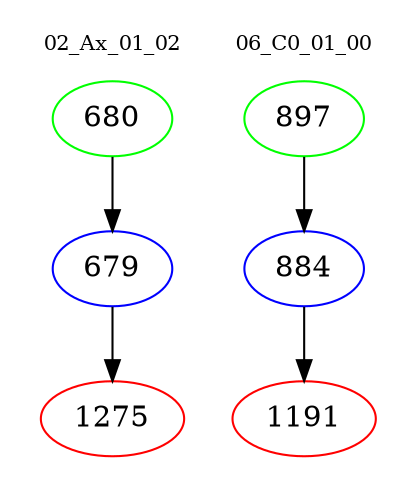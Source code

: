 digraph{
subgraph cluster_0 {
color = white
label = "02_Ax_01_02";
fontsize=10;
T0_680 [label="680", color="green"]
T0_680 -> T0_679 [color="black"]
T0_679 [label="679", color="blue"]
T0_679 -> T0_1275 [color="black"]
T0_1275 [label="1275", color="red"]
}
subgraph cluster_1 {
color = white
label = "06_C0_01_00";
fontsize=10;
T1_897 [label="897", color="green"]
T1_897 -> T1_884 [color="black"]
T1_884 [label="884", color="blue"]
T1_884 -> T1_1191 [color="black"]
T1_1191 [label="1191", color="red"]
}
}
